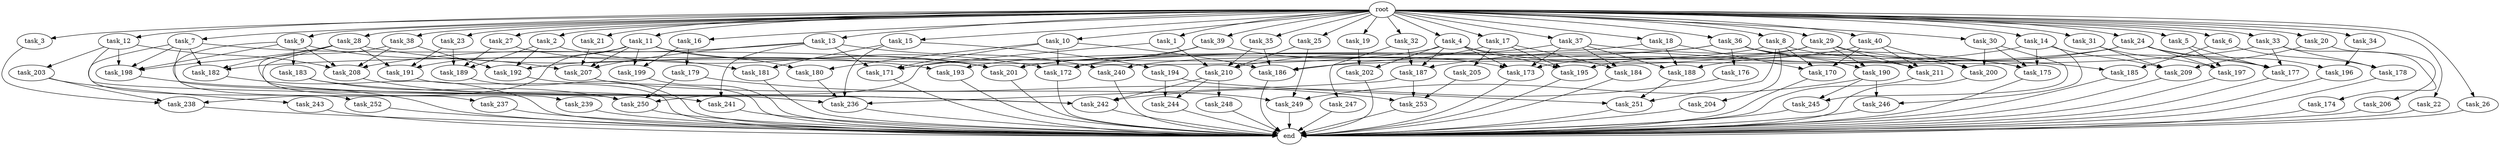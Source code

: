 digraph G {
  root [size="0.000000"];
  task_1 [size="1024.000000"];
  task_2 [size="1024.000000"];
  task_3 [size="1024.000000"];
  task_4 [size="1024.000000"];
  task_5 [size="1024.000000"];
  task_6 [size="1024.000000"];
  task_7 [size="1024.000000"];
  task_8 [size="1024.000000"];
  task_9 [size="1024.000000"];
  task_10 [size="1024.000000"];
  task_11 [size="1024.000000"];
  task_12 [size="1024.000000"];
  task_13 [size="1024.000000"];
  task_14 [size="1024.000000"];
  task_15 [size="1024.000000"];
  task_16 [size="1024.000000"];
  task_17 [size="1024.000000"];
  task_18 [size="1024.000000"];
  task_19 [size="1024.000000"];
  task_20 [size="1024.000000"];
  task_21 [size="1024.000000"];
  task_22 [size="1024.000000"];
  task_23 [size="1024.000000"];
  task_24 [size="1024.000000"];
  task_25 [size="1024.000000"];
  task_26 [size="1024.000000"];
  task_27 [size="1024.000000"];
  task_28 [size="1024.000000"];
  task_29 [size="1024.000000"];
  task_30 [size="1024.000000"];
  task_31 [size="1024.000000"];
  task_32 [size="1024.000000"];
  task_33 [size="1024.000000"];
  task_34 [size="1024.000000"];
  task_35 [size="1024.000000"];
  task_36 [size="1024.000000"];
  task_37 [size="1024.000000"];
  task_38 [size="1024.000000"];
  task_39 [size="1024.000000"];
  task_40 [size="1024.000000"];
  task_170 [size="910533066752.000000"];
  task_171 [size="1486058684416.000000"];
  task_172 [size="695784701952.000000"];
  task_173 [size="1073741824000.000000"];
  task_174 [size="34359738368.000000"];
  task_175 [size="2654289788928.000000"];
  task_176 [size="420906795008.000000"];
  task_177 [size="1159641169920.000000"];
  task_178 [size="730144440320.000000"];
  task_179 [size="309237645312.000000"];
  task_180 [size="687194767360.000000"];
  task_181 [size="1408749273088.000000"];
  task_182 [size="1357209665536.000000"];
  task_183 [size="858993459200.000000"];
  task_184 [size="1245540515840.000000"];
  task_185 [size="1116691496960.000000"];
  task_186 [size="2010044694528.000000"];
  task_187 [size="1717986918400.000000"];
  task_188 [size="841813590016.000000"];
  task_189 [size="1030792151040.000000"];
  task_190 [size="635655159808.000000"];
  task_191 [size="1133871366144.000000"];
  task_192 [size="652835028992.000000"];
  task_193 [size="1279900254208.000000"];
  task_194 [size="549755813888.000000"];
  task_195 [size="1219770712064.000000"];
  task_196 [size="352187318272.000000"];
  task_197 [size="1331439861760.000000"];
  task_198 [size="2216203124736.000000"];
  task_199 [size="446676598784.000000"];
  task_200 [size="1305670057984.000000"];
  task_201 [size="506806140928.000000"];
  task_202 [size="386547056640.000000"];
  task_203 [size="420906795008.000000"];
  task_204 [size="695784701952.000000"];
  task_205 [size="695784701952.000000"];
  task_206 [size="309237645312.000000"];
  task_207 [size="2405181685760.000000"];
  task_208 [size="2448131358720.000000"];
  task_209 [size="1279900254208.000000"];
  task_210 [size="2379411881984.000000"];
  task_211 [size="773094113280.000000"];
  task_236 [size="1812476198912.000000"];
  task_237 [size="858993459200.000000"];
  task_238 [size="1692217114624.000000"];
  task_239 [size="309237645312.000000"];
  task_240 [size="1554778161152.000000"];
  task_241 [size="1554778161152.000000"];
  task_242 [size="1683627180032.000000"];
  task_243 [size="695784701952.000000"];
  task_244 [size="833223655424.000000"];
  task_245 [size="1717986918400.000000"];
  task_246 [size="1408749273088.000000"];
  task_247 [size="858993459200.000000"];
  task_248 [size="695784701952.000000"];
  task_249 [size="2576980377600.000000"];
  task_250 [size="2834678415360.000000"];
  task_251 [size="1047972020224.000000"];
  task_252 [size="77309411328.000000"];
  task_253 [size="2138893713408.000000"];
  end [size="0.000000"];

  root -> task_1 [size="1.000000"];
  root -> task_2 [size="1.000000"];
  root -> task_3 [size="1.000000"];
  root -> task_4 [size="1.000000"];
  root -> task_5 [size="1.000000"];
  root -> task_6 [size="1.000000"];
  root -> task_7 [size="1.000000"];
  root -> task_8 [size="1.000000"];
  root -> task_9 [size="1.000000"];
  root -> task_10 [size="1.000000"];
  root -> task_11 [size="1.000000"];
  root -> task_12 [size="1.000000"];
  root -> task_13 [size="1.000000"];
  root -> task_14 [size="1.000000"];
  root -> task_15 [size="1.000000"];
  root -> task_16 [size="1.000000"];
  root -> task_17 [size="1.000000"];
  root -> task_18 [size="1.000000"];
  root -> task_19 [size="1.000000"];
  root -> task_20 [size="1.000000"];
  root -> task_21 [size="1.000000"];
  root -> task_22 [size="1.000000"];
  root -> task_23 [size="1.000000"];
  root -> task_24 [size="1.000000"];
  root -> task_25 [size="1.000000"];
  root -> task_26 [size="1.000000"];
  root -> task_27 [size="1.000000"];
  root -> task_28 [size="1.000000"];
  root -> task_29 [size="1.000000"];
  root -> task_30 [size="1.000000"];
  root -> task_31 [size="1.000000"];
  root -> task_32 [size="1.000000"];
  root -> task_33 [size="1.000000"];
  root -> task_34 [size="1.000000"];
  root -> task_35 [size="1.000000"];
  root -> task_36 [size="1.000000"];
  root -> task_37 [size="1.000000"];
  root -> task_38 [size="1.000000"];
  root -> task_39 [size="1.000000"];
  root -> task_40 [size="1.000000"];
  task_1 -> task_210 [size="411041792.000000"];
  task_1 -> task_250 [size="411041792.000000"];
  task_2 -> task_172 [size="33554432.000000"];
  task_2 -> task_189 [size="33554432.000000"];
  task_2 -> task_192 [size="33554432.000000"];
  task_3 -> task_238 [size="838860800.000000"];
  task_4 -> task_173 [size="301989888.000000"];
  task_4 -> task_187 [size="301989888.000000"];
  task_4 -> task_192 [size="301989888.000000"];
  task_4 -> task_195 [size="301989888.000000"];
  task_4 -> task_200 [size="301989888.000000"];
  task_4 -> task_202 [size="301989888.000000"];
  task_5 -> task_177 [size="679477248.000000"];
  task_5 -> task_197 [size="679477248.000000"];
  task_6 -> task_178 [size="679477248.000000"];
  task_6 -> task_185 [size="679477248.000000"];
  task_7 -> task_182 [size="75497472.000000"];
  task_7 -> task_198 [size="75497472.000000"];
  task_7 -> task_201 [size="75497472.000000"];
  task_7 -> task_242 [size="75497472.000000"];
  task_7 -> task_252 [size="75497472.000000"];
  task_8 -> task_170 [size="679477248.000000"];
  task_8 -> task_175 [size="679477248.000000"];
  task_8 -> task_204 [size="679477248.000000"];
  task_8 -> task_240 [size="679477248.000000"];
  task_8 -> task_251 [size="679477248.000000"];
  task_9 -> task_183 [size="838860800.000000"];
  task_9 -> task_198 [size="838860800.000000"];
  task_9 -> task_207 [size="838860800.000000"];
  task_9 -> task_208 [size="838860800.000000"];
  task_9 -> task_237 [size="838860800.000000"];
  task_10 -> task_171 [size="536870912.000000"];
  task_10 -> task_172 [size="536870912.000000"];
  task_10 -> task_180 [size="536870912.000000"];
  task_10 -> task_186 [size="536870912.000000"];
  task_11 -> task_180 [size="134217728.000000"];
  task_11 -> task_191 [size="134217728.000000"];
  task_11 -> task_199 [size="134217728.000000"];
  task_11 -> task_201 [size="134217728.000000"];
  task_11 -> task_207 [size="134217728.000000"];
  task_11 -> task_238 [size="134217728.000000"];
  task_12 -> task_198 [size="411041792.000000"];
  task_12 -> task_203 [size="411041792.000000"];
  task_12 -> task_208 [size="411041792.000000"];
  task_12 -> task_236 [size="411041792.000000"];
  task_13 -> task_171 [size="838860800.000000"];
  task_13 -> task_207 [size="838860800.000000"];
  task_13 -> task_208 [size="838860800.000000"];
  task_13 -> task_240 [size="838860800.000000"];
  task_13 -> task_241 [size="838860800.000000"];
  task_14 -> task_175 [size="536870912.000000"];
  task_14 -> task_187 [size="536870912.000000"];
  task_14 -> task_209 [size="536870912.000000"];
  task_14 -> task_246 [size="536870912.000000"];
  task_15 -> task_181 [size="536870912.000000"];
  task_15 -> task_194 [size="536870912.000000"];
  task_15 -> task_236 [size="536870912.000000"];
  task_16 -> task_179 [size="301989888.000000"];
  task_16 -> task_199 [size="301989888.000000"];
  task_17 -> task_184 [size="679477248.000000"];
  task_17 -> task_186 [size="679477248.000000"];
  task_17 -> task_195 [size="679477248.000000"];
  task_17 -> task_205 [size="679477248.000000"];
  task_18 -> task_170 [size="75497472.000000"];
  task_18 -> task_188 [size="75497472.000000"];
  task_18 -> task_201 [size="75497472.000000"];
  task_19 -> task_202 [size="75497472.000000"];
  task_20 -> task_206 [size="301989888.000000"];
  task_20 -> task_209 [size="301989888.000000"];
  task_21 -> task_207 [size="536870912.000000"];
  task_22 -> end [size="1.000000"];
  task_23 -> task_189 [size="134217728.000000"];
  task_23 -> task_191 [size="134217728.000000"];
  task_24 -> task_177 [size="209715200.000000"];
  task_24 -> task_186 [size="209715200.000000"];
  task_24 -> task_188 [size="209715200.000000"];
  task_24 -> task_196 [size="209715200.000000"];
  task_24 -> task_197 [size="209715200.000000"];
  task_25 -> task_210 [size="838860800.000000"];
  task_25 -> task_249 [size="838860800.000000"];
  task_26 -> end [size="1.000000"];
  task_27 -> task_181 [size="838860800.000000"];
  task_27 -> task_189 [size="838860800.000000"];
  task_28 -> task_182 [size="838860800.000000"];
  task_28 -> task_191 [size="838860800.000000"];
  task_28 -> task_193 [size="838860800.000000"];
  task_28 -> task_198 [size="838860800.000000"];
  task_28 -> task_250 [size="838860800.000000"];
  task_29 -> task_177 [size="209715200.000000"];
  task_29 -> task_190 [size="209715200.000000"];
  task_29 -> task_195 [size="209715200.000000"];
  task_29 -> task_201 [size="209715200.000000"];
  task_29 -> task_211 [size="209715200.000000"];
  task_30 -> task_175 [size="838860800.000000"];
  task_30 -> task_200 [size="838860800.000000"];
  task_30 -> task_245 [size="838860800.000000"];
  task_31 -> task_197 [size="411041792.000000"];
  task_31 -> task_209 [size="411041792.000000"];
  task_32 -> task_187 [size="838860800.000000"];
  task_32 -> task_247 [size="838860800.000000"];
  task_33 -> task_172 [size="33554432.000000"];
  task_33 -> task_174 [size="33554432.000000"];
  task_33 -> task_177 [size="33554432.000000"];
  task_33 -> task_178 [size="33554432.000000"];
  task_34 -> task_196 [size="134217728.000000"];
  task_35 -> task_186 [size="536870912.000000"];
  task_35 -> task_210 [size="536870912.000000"];
  task_36 -> task_176 [size="411041792.000000"];
  task_36 -> task_182 [size="411041792.000000"];
  task_36 -> task_185 [size="411041792.000000"];
  task_36 -> task_190 [size="411041792.000000"];
  task_36 -> task_193 [size="411041792.000000"];
  task_36 -> task_211 [size="411041792.000000"];
  task_37 -> task_173 [size="536870912.000000"];
  task_37 -> task_175 [size="536870912.000000"];
  task_37 -> task_184 [size="536870912.000000"];
  task_37 -> task_188 [size="536870912.000000"];
  task_37 -> task_210 [size="536870912.000000"];
  task_38 -> task_192 [size="301989888.000000"];
  task_38 -> task_208 [size="301989888.000000"];
  task_38 -> task_239 [size="301989888.000000"];
  task_39 -> task_171 [size="75497472.000000"];
  task_39 -> task_172 [size="75497472.000000"];
  task_39 -> task_173 [size="75497472.000000"];
  task_40 -> task_170 [size="134217728.000000"];
  task_40 -> task_173 [size="134217728.000000"];
  task_40 -> task_200 [size="134217728.000000"];
  task_40 -> task_211 [size="134217728.000000"];
  task_170 -> end [size="1.000000"];
  task_171 -> end [size="1.000000"];
  task_172 -> end [size="1.000000"];
  task_173 -> end [size="1.000000"];
  task_174 -> end [size="1.000000"];
  task_175 -> end [size="1.000000"];
  task_176 -> task_242 [size="209715200.000000"];
  task_177 -> end [size="1.000000"];
  task_178 -> end [size="1.000000"];
  task_179 -> task_250 [size="838860800.000000"];
  task_179 -> task_253 [size="838860800.000000"];
  task_180 -> task_236 [size="411041792.000000"];
  task_181 -> end [size="1.000000"];
  task_182 -> end [size="1.000000"];
  task_183 -> task_242 [size="679477248.000000"];
  task_183 -> task_250 [size="679477248.000000"];
  task_184 -> end [size="1.000000"];
  task_185 -> end [size="1.000000"];
  task_186 -> end [size="1.000000"];
  task_187 -> task_236 [size="411041792.000000"];
  task_187 -> task_253 [size="411041792.000000"];
  task_188 -> task_251 [size="209715200.000000"];
  task_189 -> end [size="1.000000"];
  task_190 -> task_245 [size="838860800.000000"];
  task_190 -> task_246 [size="838860800.000000"];
  task_190 -> task_249 [size="838860800.000000"];
  task_191 -> end [size="1.000000"];
  task_192 -> end [size="1.000000"];
  task_193 -> end [size="1.000000"];
  task_194 -> task_244 [size="134217728.000000"];
  task_194 -> task_251 [size="134217728.000000"];
  task_195 -> end [size="1.000000"];
  task_196 -> end [size="1.000000"];
  task_197 -> end [size="1.000000"];
  task_198 -> end [size="1.000000"];
  task_199 -> end [size="1.000000"];
  task_200 -> end [size="1.000000"];
  task_201 -> end [size="1.000000"];
  task_202 -> end [size="1.000000"];
  task_203 -> task_238 [size="679477248.000000"];
  task_203 -> task_243 [size="679477248.000000"];
  task_204 -> end [size="1.000000"];
  task_205 -> task_253 [size="838860800.000000"];
  task_206 -> end [size="1.000000"];
  task_207 -> task_249 [size="838860800.000000"];
  task_208 -> task_241 [size="679477248.000000"];
  task_209 -> end [size="1.000000"];
  task_210 -> task_242 [size="679477248.000000"];
  task_210 -> task_244 [size="679477248.000000"];
  task_210 -> task_248 [size="679477248.000000"];
  task_211 -> end [size="1.000000"];
  task_236 -> end [size="1.000000"];
  task_237 -> end [size="1.000000"];
  task_238 -> end [size="1.000000"];
  task_239 -> end [size="1.000000"];
  task_240 -> end [size="1.000000"];
  task_241 -> end [size="1.000000"];
  task_242 -> end [size="1.000000"];
  task_243 -> end [size="1.000000"];
  task_244 -> end [size="1.000000"];
  task_245 -> end [size="1.000000"];
  task_246 -> end [size="1.000000"];
  task_247 -> end [size="1.000000"];
  task_248 -> end [size="1.000000"];
  task_249 -> end [size="1.000000"];
  task_250 -> end [size="1.000000"];
  task_251 -> end [size="1.000000"];
  task_252 -> end [size="1.000000"];
  task_253 -> end [size="1.000000"];
}
